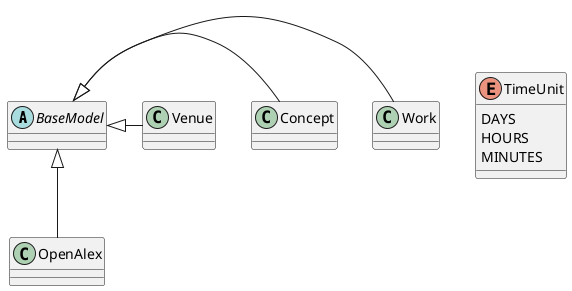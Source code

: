 @startuml
'https://plantuml.com/class-diagram

abstract class BaseModel

BaseModel <|-- OpenAlex
BaseModel <|- Work
BaseModel <|- Concept
BaseModel <|- Venue

class Work {
}
class Concept {
}
class Venue {
}

enum TimeUnit {
DAYS
HOURS
MINUTES
}

@enduml
